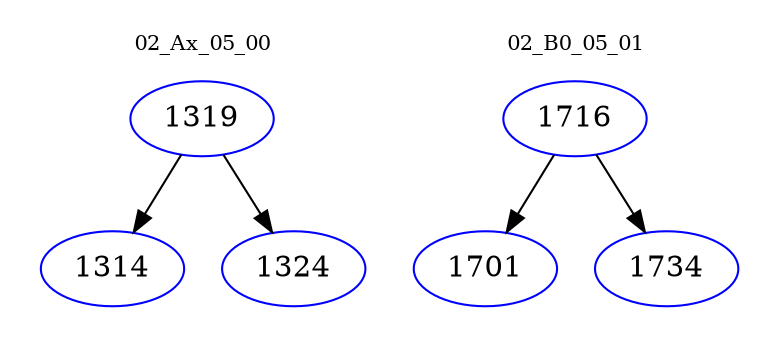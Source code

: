 digraph{
subgraph cluster_0 {
color = white
label = "02_Ax_05_00";
fontsize=10;
T0_1319 [label="1319", color="blue"]
T0_1319 -> T0_1314 [color="black"]
T0_1314 [label="1314", color="blue"]
T0_1319 -> T0_1324 [color="black"]
T0_1324 [label="1324", color="blue"]
}
subgraph cluster_1 {
color = white
label = "02_B0_05_01";
fontsize=10;
T1_1716 [label="1716", color="blue"]
T1_1716 -> T1_1701 [color="black"]
T1_1701 [label="1701", color="blue"]
T1_1716 -> T1_1734 [color="black"]
T1_1734 [label="1734", color="blue"]
}
}
